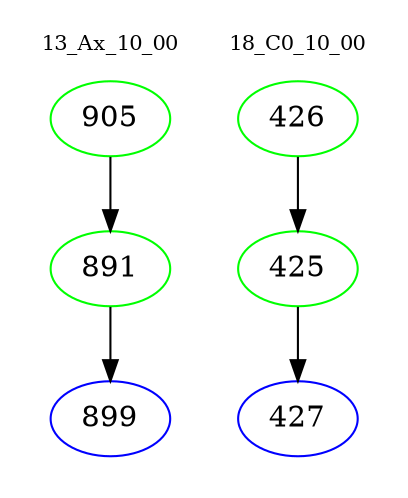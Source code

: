 digraph{
subgraph cluster_0 {
color = white
label = "13_Ax_10_00";
fontsize=10;
T0_905 [label="905", color="green"]
T0_905 -> T0_891 [color="black"]
T0_891 [label="891", color="green"]
T0_891 -> T0_899 [color="black"]
T0_899 [label="899", color="blue"]
}
subgraph cluster_1 {
color = white
label = "18_C0_10_00";
fontsize=10;
T1_426 [label="426", color="green"]
T1_426 -> T1_425 [color="black"]
T1_425 [label="425", color="green"]
T1_425 -> T1_427 [color="black"]
T1_427 [label="427", color="blue"]
}
}
